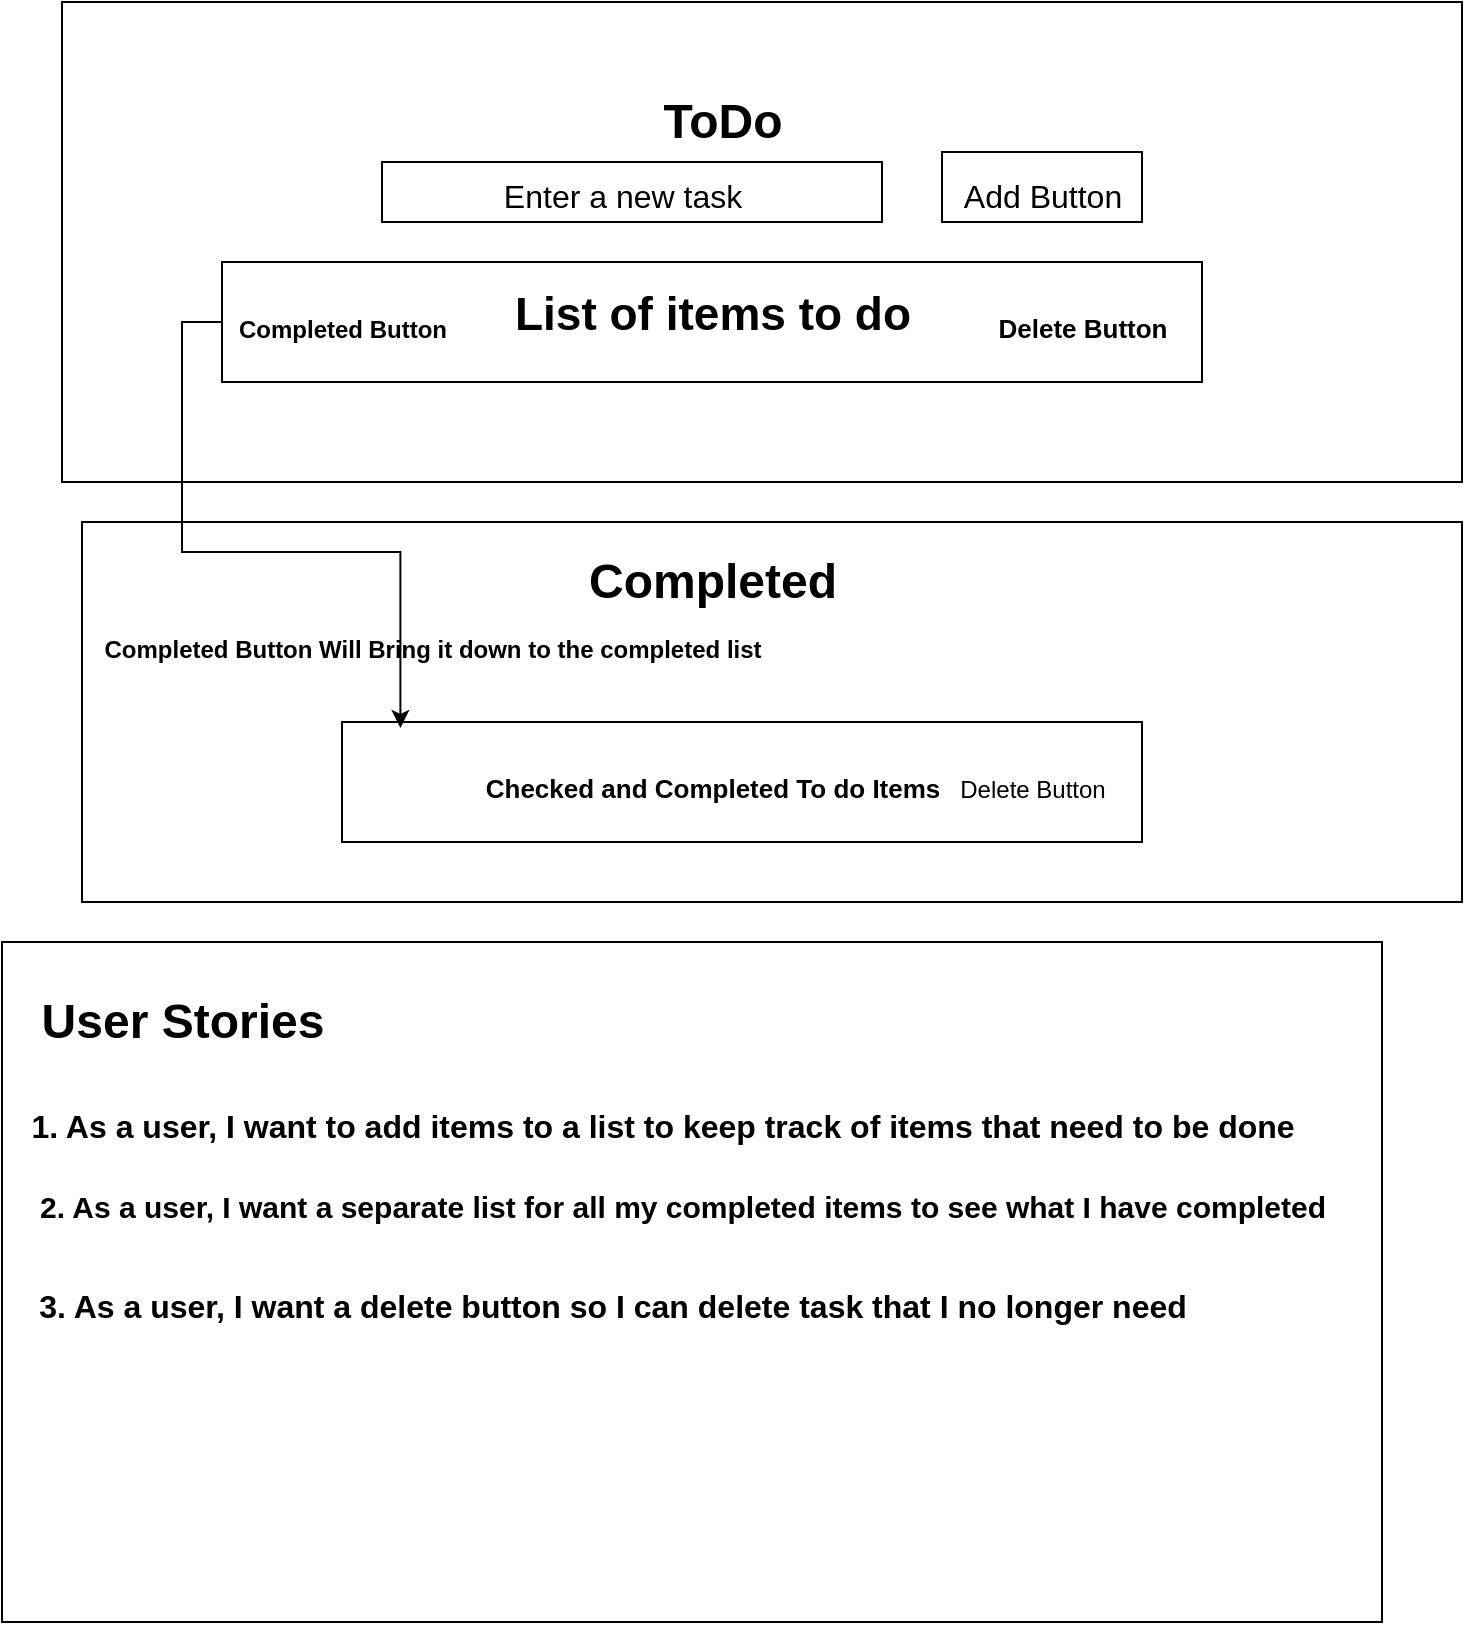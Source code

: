 <mxfile version="24.7.17">
  <diagram name="Page-1" id="a829g7um9hGZm7ruaQSQ">
    <mxGraphModel dx="1434" dy="738" grid="1" gridSize="10" guides="1" tooltips="1" connect="1" arrows="1" fold="1" page="1" pageScale="1" pageWidth="850" pageHeight="1100" math="0" shadow="0">
      <root>
        <mxCell id="0" />
        <mxCell id="1" parent="0" />
        <mxCell id="ebHh1HvQFMSa12n-kMiA-26" value="" style="rounded=0;whiteSpace=wrap;html=1;" vertex="1" parent="1">
          <mxGeometry x="70" y="510" width="690" height="340" as="geometry" />
        </mxCell>
        <mxCell id="ebHh1HvQFMSa12n-kMiA-12" value="" style="rounded=0;whiteSpace=wrap;html=1;" vertex="1" parent="1">
          <mxGeometry x="180" y="170" width="120" height="60" as="geometry" />
        </mxCell>
        <mxCell id="ebHh1HvQFMSa12n-kMiA-1" value="" style="rounded=0;whiteSpace=wrap;html=1;" vertex="1" parent="1">
          <mxGeometry x="100" y="40" width="700" height="240" as="geometry" />
        </mxCell>
        <mxCell id="ebHh1HvQFMSa12n-kMiA-2" value="ToDo" style="text;strokeColor=none;fillColor=none;html=1;fontSize=24;fontStyle=1;verticalAlign=middle;align=center;" vertex="1" parent="1">
          <mxGeometry x="380" y="80" width="100" height="40" as="geometry" />
        </mxCell>
        <mxCell id="ebHh1HvQFMSa12n-kMiA-3" value="" style="rounded=0;whiteSpace=wrap;html=1;" vertex="1" parent="1">
          <mxGeometry x="260" y="120" width="250" height="30" as="geometry" />
        </mxCell>
        <mxCell id="ebHh1HvQFMSa12n-kMiA-4" value="&lt;font style=&quot;font-size: 16px; font-weight: normal;&quot;&gt;Enter a new task&lt;/font&gt;" style="text;strokeColor=none;fillColor=none;html=1;fontSize=24;fontStyle=1;verticalAlign=middle;align=center;" vertex="1" parent="1">
          <mxGeometry x="280" y="115" width="200" height="40" as="geometry" />
        </mxCell>
        <mxCell id="ebHh1HvQFMSa12n-kMiA-5" value="" style="rounded=0;whiteSpace=wrap;html=1;" vertex="1" parent="1">
          <mxGeometry x="540" y="115" width="100" height="35" as="geometry" />
        </mxCell>
        <mxCell id="ebHh1HvQFMSa12n-kMiA-6" value="&lt;font style=&quot;font-size: 16px; font-weight: normal;&quot;&gt;Add Button&lt;/font&gt;" style="text;strokeColor=none;fillColor=none;html=1;fontSize=24;fontStyle=1;verticalAlign=middle;align=center;" vertex="1" parent="1">
          <mxGeometry x="535" y="115" width="110" height="40" as="geometry" />
        </mxCell>
        <mxCell id="ebHh1HvQFMSa12n-kMiA-7" value="" style="rounded=0;whiteSpace=wrap;html=1;" vertex="1" parent="1">
          <mxGeometry x="180" y="170" width="490" height="60" as="geometry" />
        </mxCell>
        <mxCell id="ebHh1HvQFMSa12n-kMiA-8" value="&lt;font style=&quot;font-size: 23px;&quot;&gt;List of items to do&lt;/font&gt;&lt;div style=&quot;font-size: 23px;&quot;&gt;&lt;br&gt;&lt;/div&gt;" style="text;strokeColor=none;fillColor=none;html=1;fontSize=24;fontStyle=1;verticalAlign=middle;align=center;" vertex="1" parent="1">
          <mxGeometry x="375" y="190" width="100" height="40" as="geometry" />
        </mxCell>
        <mxCell id="ebHh1HvQFMSa12n-kMiA-11" value="&lt;font style=&quot;font-size: 13px;&quot;&gt;Delete Button&lt;/font&gt;" style="text;strokeColor=none;fillColor=none;html=1;fontSize=24;fontStyle=1;verticalAlign=middle;align=center;" vertex="1" parent="1">
          <mxGeometry x="560" y="180" width="100" height="40" as="geometry" />
        </mxCell>
        <mxCell id="ebHh1HvQFMSa12n-kMiA-9" value="&lt;font style=&quot;font-size: 12px;&quot;&gt;Completed Button&lt;/font&gt;" style="text;strokeColor=none;fillColor=none;html=1;fontSize=24;fontStyle=1;verticalAlign=middle;align=center;" vertex="1" parent="1">
          <mxGeometry x="190" y="180" width="100" height="40" as="geometry" />
        </mxCell>
        <mxCell id="ebHh1HvQFMSa12n-kMiA-13" value="" style="rounded=0;whiteSpace=wrap;html=1;" vertex="1" parent="1">
          <mxGeometry x="110" y="300" width="690" height="190" as="geometry" />
        </mxCell>
        <mxCell id="ebHh1HvQFMSa12n-kMiA-14" value="Completed" style="text;strokeColor=none;fillColor=none;html=1;fontSize=24;fontStyle=1;verticalAlign=middle;align=center;" vertex="1" parent="1">
          <mxGeometry x="375" y="310" width="100" height="40" as="geometry" />
        </mxCell>
        <mxCell id="ebHh1HvQFMSa12n-kMiA-15" value="" style="rounded=0;whiteSpace=wrap;html=1;" vertex="1" parent="1">
          <mxGeometry x="240" y="400" width="400" height="60" as="geometry" />
        </mxCell>
        <mxCell id="ebHh1HvQFMSa12n-kMiA-16" style="edgeStyle=orthogonalEdgeStyle;rounded=0;orthogonalLoop=1;jettySize=auto;html=1;exitX=0;exitY=0.5;exitDx=0;exitDy=0;entryX=0.073;entryY=0.05;entryDx=0;entryDy=0;entryPerimeter=0;" edge="1" parent="1" source="ebHh1HvQFMSa12n-kMiA-7" target="ebHh1HvQFMSa12n-kMiA-15">
          <mxGeometry relative="1" as="geometry" />
        </mxCell>
        <mxCell id="ebHh1HvQFMSa12n-kMiA-20" value="&lt;font style=&quot;font-size: 13px;&quot;&gt;Checked and Completed To do Items&lt;/font&gt;" style="text;strokeColor=none;fillColor=none;html=1;fontSize=24;fontStyle=1;verticalAlign=middle;align=center;" vertex="1" parent="1">
          <mxGeometry x="375" y="410" width="100" height="40" as="geometry" />
        </mxCell>
        <mxCell id="ebHh1HvQFMSa12n-kMiA-21" value="&lt;font style=&quot;font-size: 12px; font-weight: normal;&quot;&gt;Delete Button&lt;/font&gt;" style="text;strokeColor=none;fillColor=none;html=1;fontSize=24;fontStyle=1;verticalAlign=middle;align=center;" vertex="1" parent="1">
          <mxGeometry x="535" y="410" width="100" height="40" as="geometry" />
        </mxCell>
        <mxCell id="ebHh1HvQFMSa12n-kMiA-22" value="&lt;font style=&quot;font-size: 12px;&quot;&gt;Completed Button Will Bring it down to the completed list&lt;/font&gt;" style="text;strokeColor=none;fillColor=none;html=1;fontSize=24;fontStyle=1;verticalAlign=middle;align=center;" vertex="1" parent="1">
          <mxGeometry x="180" y="340" width="210" height="40" as="geometry" />
        </mxCell>
        <mxCell id="ebHh1HvQFMSa12n-kMiA-25" value="User Stories" style="text;strokeColor=none;fillColor=none;html=1;fontSize=24;fontStyle=1;verticalAlign=middle;align=center;" vertex="1" parent="1">
          <mxGeometry x="110" y="530" width="100" height="40" as="geometry" />
        </mxCell>
        <mxCell id="ebHh1HvQFMSa12n-kMiA-28" value="&lt;font style=&quot;font-size: 16px;&quot;&gt;1. As a user, I want to add items to a list to keep track of items that need to be done&lt;/font&gt;" style="text;strokeColor=none;fillColor=none;html=1;fontSize=24;fontStyle=1;verticalAlign=middle;align=center;" vertex="1" parent="1">
          <mxGeometry x="80" y="580" width="640" height="40" as="geometry" />
        </mxCell>
        <mxCell id="ebHh1HvQFMSa12n-kMiA-30" value="&lt;font style=&quot;font-size: 15px;&quot;&gt;2. As a user, I want a separate list for all my completed items to see what I have completed&lt;/font&gt;" style="text;strokeColor=none;fillColor=none;html=1;fontSize=24;fontStyle=1;verticalAlign=middle;align=center;" vertex="1" parent="1">
          <mxGeometry x="80" y="620" width="660" height="40" as="geometry" />
        </mxCell>
        <mxCell id="ebHh1HvQFMSa12n-kMiA-31" value="&lt;font style=&quot;font-size: 16px;&quot;&gt;3. As a user, I want a delete button so I can delete task that I no longer need&lt;/font&gt;" style="text;strokeColor=none;fillColor=none;html=1;fontSize=24;fontStyle=1;verticalAlign=middle;align=center;" vertex="1" parent="1">
          <mxGeometry x="325" y="670" width="100" height="40" as="geometry" />
        </mxCell>
      </root>
    </mxGraphModel>
  </diagram>
</mxfile>
